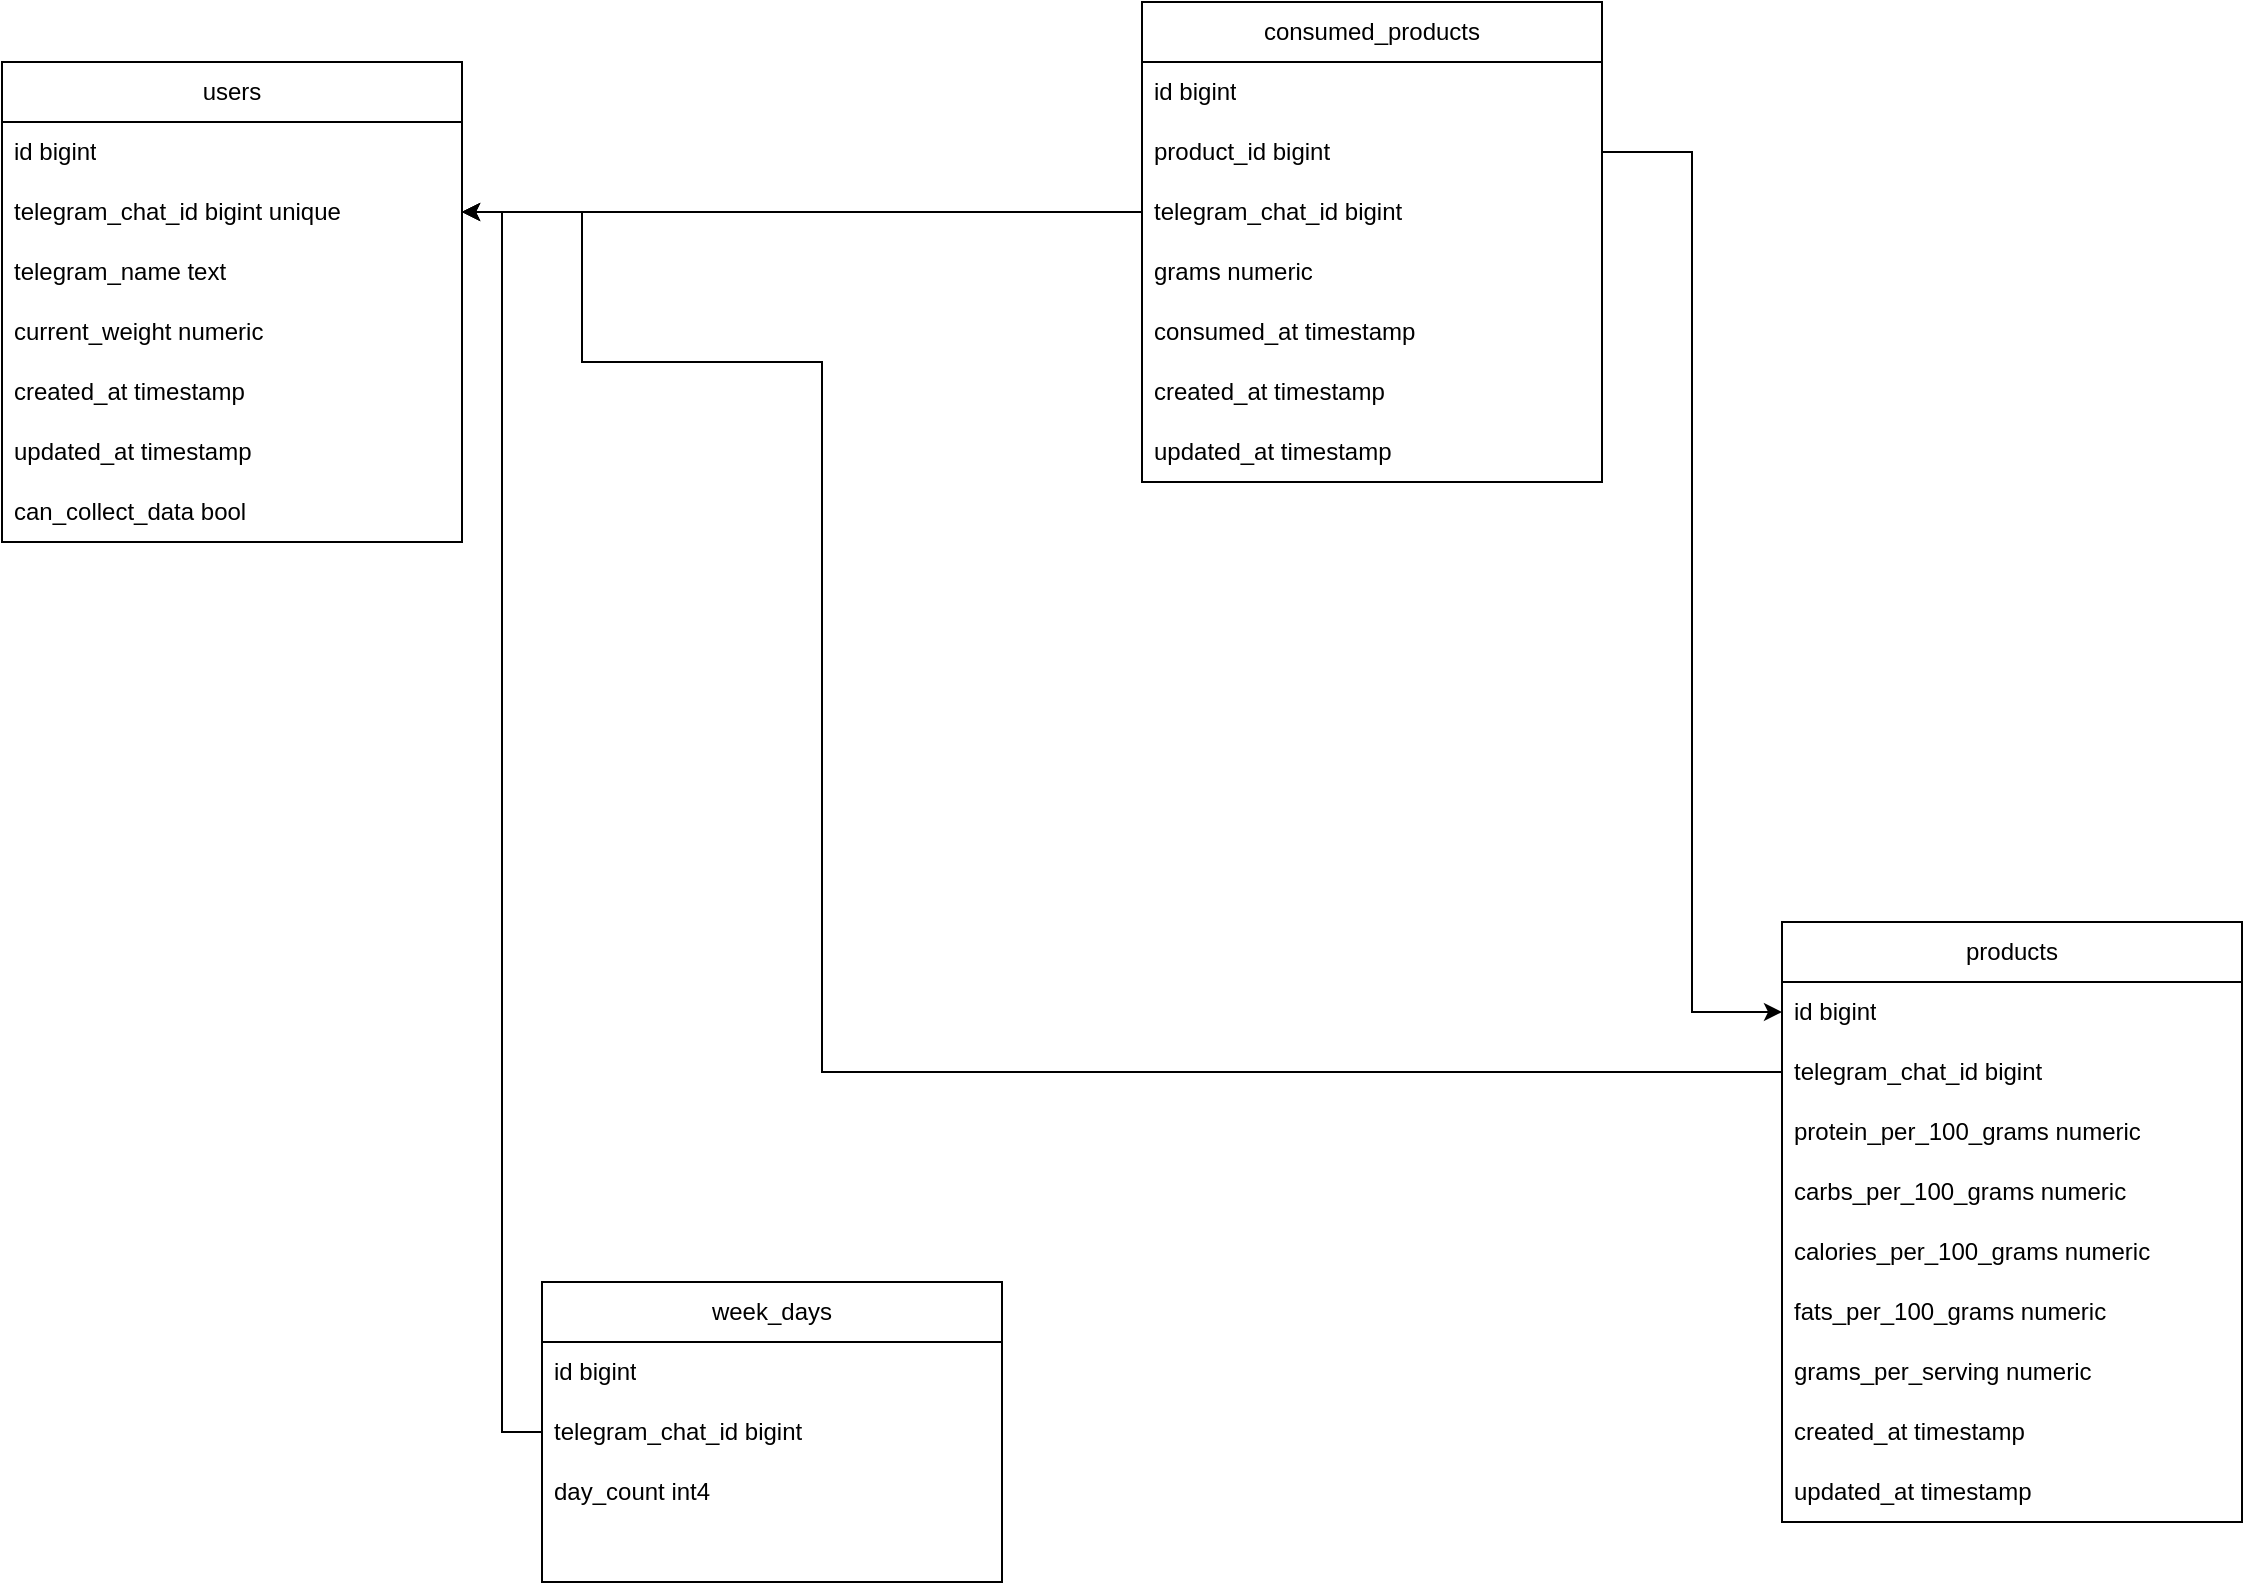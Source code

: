 <mxfile version="24.7.13">
  <diagram name="Page-1" id="Ivih9zk3ot80Wxk8H_gM">
    <mxGraphModel dx="1434" dy="756" grid="1" gridSize="10" guides="1" tooltips="1" connect="1" arrows="1" fold="1" page="1" pageScale="1" pageWidth="850" pageHeight="1100" math="0" shadow="0">
      <root>
        <mxCell id="0" />
        <mxCell id="1" parent="0" />
        <mxCell id="Fcg6hvwoREpVGZOv_03C-1" value="users" style="swimlane;fontStyle=0;childLayout=stackLayout;horizontal=1;startSize=30;horizontalStack=0;resizeParent=1;resizeParentMax=0;resizeLast=0;collapsible=1;marginBottom=0;whiteSpace=wrap;html=1;" vertex="1" parent="1">
          <mxGeometry x="40" y="40" width="230" height="240" as="geometry">
            <mxRectangle x="40" y="30" width="70" height="30" as="alternateBounds" />
          </mxGeometry>
        </mxCell>
        <mxCell id="Fcg6hvwoREpVGZOv_03C-2" value="id bigint" style="text;strokeColor=none;fillColor=none;align=left;verticalAlign=middle;spacingLeft=4;spacingRight=4;overflow=hidden;points=[[0,0.5],[1,0.5]];portConstraint=eastwest;rotatable=0;whiteSpace=wrap;html=1;" vertex="1" parent="Fcg6hvwoREpVGZOv_03C-1">
          <mxGeometry y="30" width="230" height="30" as="geometry" />
        </mxCell>
        <mxCell id="Fcg6hvwoREpVGZOv_03C-3" value="telegram_chat_id bigint unique" style="text;strokeColor=none;fillColor=none;align=left;verticalAlign=middle;spacingLeft=4;spacingRight=4;overflow=hidden;points=[[0,0.5],[1,0.5]];portConstraint=eastwest;rotatable=0;whiteSpace=wrap;html=1;" vertex="1" parent="Fcg6hvwoREpVGZOv_03C-1">
          <mxGeometry y="60" width="230" height="30" as="geometry" />
        </mxCell>
        <mxCell id="Fcg6hvwoREpVGZOv_03C-4" value="telegram_name text" style="text;strokeColor=none;fillColor=none;align=left;verticalAlign=middle;spacingLeft=4;spacingRight=4;overflow=hidden;points=[[0,0.5],[1,0.5]];portConstraint=eastwest;rotatable=0;whiteSpace=wrap;html=1;" vertex="1" parent="Fcg6hvwoREpVGZOv_03C-1">
          <mxGeometry y="90" width="230" height="30" as="geometry" />
        </mxCell>
        <mxCell id="Fcg6hvwoREpVGZOv_03C-12" value="current_weight numeric" style="text;strokeColor=none;fillColor=none;align=left;verticalAlign=middle;spacingLeft=4;spacingRight=4;overflow=hidden;points=[[0,0.5],[1,0.5]];portConstraint=eastwest;rotatable=0;whiteSpace=wrap;html=1;" vertex="1" parent="Fcg6hvwoREpVGZOv_03C-1">
          <mxGeometry y="120" width="230" height="30" as="geometry" />
        </mxCell>
        <mxCell id="Fcg6hvwoREpVGZOv_03C-13" value="created_at timestamp" style="text;strokeColor=none;fillColor=none;align=left;verticalAlign=middle;spacingLeft=4;spacingRight=4;overflow=hidden;points=[[0,0.5],[1,0.5]];portConstraint=eastwest;rotatable=0;whiteSpace=wrap;html=1;" vertex="1" parent="Fcg6hvwoREpVGZOv_03C-1">
          <mxGeometry y="150" width="230" height="30" as="geometry" />
        </mxCell>
        <mxCell id="Fcg6hvwoREpVGZOv_03C-14" value="updated_at timestamp" style="text;strokeColor=none;fillColor=none;align=left;verticalAlign=middle;spacingLeft=4;spacingRight=4;overflow=hidden;points=[[0,0.5],[1,0.5]];portConstraint=eastwest;rotatable=0;whiteSpace=wrap;html=1;" vertex="1" parent="Fcg6hvwoREpVGZOv_03C-1">
          <mxGeometry y="180" width="230" height="30" as="geometry" />
        </mxCell>
        <mxCell id="Fcg6hvwoREpVGZOv_03C-42" value="can_collect_data bool" style="text;strokeColor=none;fillColor=none;align=left;verticalAlign=middle;spacingLeft=4;spacingRight=4;overflow=hidden;points=[[0,0.5],[1,0.5]];portConstraint=eastwest;rotatable=0;whiteSpace=wrap;html=1;" vertex="1" parent="Fcg6hvwoREpVGZOv_03C-1">
          <mxGeometry y="210" width="230" height="30" as="geometry" />
        </mxCell>
        <mxCell id="Fcg6hvwoREpVGZOv_03C-15" value="products" style="swimlane;fontStyle=0;childLayout=stackLayout;horizontal=1;startSize=30;horizontalStack=0;resizeParent=1;resizeParentMax=0;resizeLast=0;collapsible=1;marginBottom=0;whiteSpace=wrap;html=1;" vertex="1" parent="1">
          <mxGeometry x="930" y="470" width="230" height="300" as="geometry">
            <mxRectangle x="40" y="30" width="70" height="30" as="alternateBounds" />
          </mxGeometry>
        </mxCell>
        <mxCell id="Fcg6hvwoREpVGZOv_03C-16" value="id bigint" style="text;strokeColor=none;fillColor=none;align=left;verticalAlign=middle;spacingLeft=4;spacingRight=4;overflow=hidden;points=[[0,0.5],[1,0.5]];portConstraint=eastwest;rotatable=0;whiteSpace=wrap;html=1;" vertex="1" parent="Fcg6hvwoREpVGZOv_03C-15">
          <mxGeometry y="30" width="230" height="30" as="geometry" />
        </mxCell>
        <mxCell id="Fcg6hvwoREpVGZOv_03C-17" value="telegram_chat_id bigint" style="text;strokeColor=none;fillColor=none;align=left;verticalAlign=middle;spacingLeft=4;spacingRight=4;overflow=hidden;points=[[0,0.5],[1,0.5]];portConstraint=eastwest;rotatable=0;whiteSpace=wrap;html=1;" vertex="1" parent="Fcg6hvwoREpVGZOv_03C-15">
          <mxGeometry y="60" width="230" height="30" as="geometry" />
        </mxCell>
        <mxCell id="Fcg6hvwoREpVGZOv_03C-18" value="protein_per_100_grams numeric" style="text;strokeColor=none;fillColor=none;align=left;verticalAlign=middle;spacingLeft=4;spacingRight=4;overflow=hidden;points=[[0,0.5],[1,0.5]];portConstraint=eastwest;rotatable=0;whiteSpace=wrap;html=1;" vertex="1" parent="Fcg6hvwoREpVGZOv_03C-15">
          <mxGeometry y="90" width="230" height="30" as="geometry" />
        </mxCell>
        <mxCell id="Fcg6hvwoREpVGZOv_03C-27" value="carbs_per_100_grams&amp;nbsp;numeric" style="text;strokeColor=none;fillColor=none;align=left;verticalAlign=middle;spacingLeft=4;spacingRight=4;overflow=hidden;points=[[0,0.5],[1,0.5]];portConstraint=eastwest;rotatable=0;whiteSpace=wrap;html=1;" vertex="1" parent="Fcg6hvwoREpVGZOv_03C-15">
          <mxGeometry y="120" width="230" height="30" as="geometry" />
        </mxCell>
        <mxCell id="Fcg6hvwoREpVGZOv_03C-26" value="calories_per_100_grams&amp;nbsp;numeric" style="text;strokeColor=none;fillColor=none;align=left;verticalAlign=middle;spacingLeft=4;spacingRight=4;overflow=hidden;points=[[0,0.5],[1,0.5]];portConstraint=eastwest;rotatable=0;whiteSpace=wrap;html=1;" vertex="1" parent="Fcg6hvwoREpVGZOv_03C-15">
          <mxGeometry y="150" width="230" height="30" as="geometry" />
        </mxCell>
        <mxCell id="Fcg6hvwoREpVGZOv_03C-25" value="fats_per_100_grams&amp;nbsp;numeric" style="text;strokeColor=none;fillColor=none;align=left;verticalAlign=middle;spacingLeft=4;spacingRight=4;overflow=hidden;points=[[0,0.5],[1,0.5]];portConstraint=eastwest;rotatable=0;whiteSpace=wrap;html=1;" vertex="1" parent="Fcg6hvwoREpVGZOv_03C-15">
          <mxGeometry y="180" width="230" height="30" as="geometry" />
        </mxCell>
        <mxCell id="Fcg6hvwoREpVGZOv_03C-19" value="grams_per_serving numeric" style="text;strokeColor=none;fillColor=none;align=left;verticalAlign=middle;spacingLeft=4;spacingRight=4;overflow=hidden;points=[[0,0.5],[1,0.5]];portConstraint=eastwest;rotatable=0;whiteSpace=wrap;html=1;" vertex="1" parent="Fcg6hvwoREpVGZOv_03C-15">
          <mxGeometry y="210" width="230" height="30" as="geometry" />
        </mxCell>
        <mxCell id="Fcg6hvwoREpVGZOv_03C-20" value="created_at timestamp" style="text;strokeColor=none;fillColor=none;align=left;verticalAlign=middle;spacingLeft=4;spacingRight=4;overflow=hidden;points=[[0,0.5],[1,0.5]];portConstraint=eastwest;rotatable=0;whiteSpace=wrap;html=1;" vertex="1" parent="Fcg6hvwoREpVGZOv_03C-15">
          <mxGeometry y="240" width="230" height="30" as="geometry" />
        </mxCell>
        <mxCell id="Fcg6hvwoREpVGZOv_03C-21" value="updated_at timestamp" style="text;strokeColor=none;fillColor=none;align=left;verticalAlign=middle;spacingLeft=4;spacingRight=4;overflow=hidden;points=[[0,0.5],[1,0.5]];portConstraint=eastwest;rotatable=0;whiteSpace=wrap;html=1;" vertex="1" parent="Fcg6hvwoREpVGZOv_03C-15">
          <mxGeometry y="270" width="230" height="30" as="geometry" />
        </mxCell>
        <mxCell id="Fcg6hvwoREpVGZOv_03C-22" style="edgeStyle=orthogonalEdgeStyle;rounded=0;orthogonalLoop=1;jettySize=auto;html=1;entryX=1;entryY=0.5;entryDx=0;entryDy=0;" edge="1" parent="1" source="Fcg6hvwoREpVGZOv_03C-17" target="Fcg6hvwoREpVGZOv_03C-3">
          <mxGeometry relative="1" as="geometry">
            <Array as="points">
              <mxPoint x="450" y="545" />
              <mxPoint x="450" y="190" />
              <mxPoint x="330" y="190" />
              <mxPoint x="330" y="115" />
            </Array>
          </mxGeometry>
        </mxCell>
        <mxCell id="Fcg6hvwoREpVGZOv_03C-28" value="consumed_products" style="swimlane;fontStyle=0;childLayout=stackLayout;horizontal=1;startSize=30;horizontalStack=0;resizeParent=1;resizeParentMax=0;resizeLast=0;collapsible=1;marginBottom=0;whiteSpace=wrap;html=1;" vertex="1" parent="1">
          <mxGeometry x="610" y="10" width="230" height="240" as="geometry">
            <mxRectangle x="40" y="30" width="70" height="30" as="alternateBounds" />
          </mxGeometry>
        </mxCell>
        <mxCell id="Fcg6hvwoREpVGZOv_03C-29" value="id bigint" style="text;strokeColor=none;fillColor=none;align=left;verticalAlign=middle;spacingLeft=4;spacingRight=4;overflow=hidden;points=[[0,0.5],[1,0.5]];portConstraint=eastwest;rotatable=0;whiteSpace=wrap;html=1;" vertex="1" parent="Fcg6hvwoREpVGZOv_03C-28">
          <mxGeometry y="30" width="230" height="30" as="geometry" />
        </mxCell>
        <mxCell id="Fcg6hvwoREpVGZOv_03C-31" value="product_id bigint" style="text;strokeColor=none;fillColor=none;align=left;verticalAlign=middle;spacingLeft=4;spacingRight=4;overflow=hidden;points=[[0,0.5],[1,0.5]];portConstraint=eastwest;rotatable=0;whiteSpace=wrap;html=1;" vertex="1" parent="Fcg6hvwoREpVGZOv_03C-28">
          <mxGeometry y="60" width="230" height="30" as="geometry" />
        </mxCell>
        <mxCell id="Fcg6hvwoREpVGZOv_03C-30" value="telegram_chat_id bigint" style="text;strokeColor=none;fillColor=none;align=left;verticalAlign=middle;spacingLeft=4;spacingRight=4;overflow=hidden;points=[[0,0.5],[1,0.5]];portConstraint=eastwest;rotatable=0;whiteSpace=wrap;html=1;" vertex="1" parent="Fcg6hvwoREpVGZOv_03C-28">
          <mxGeometry y="90" width="230" height="30" as="geometry" />
        </mxCell>
        <mxCell id="Fcg6hvwoREpVGZOv_03C-32" value="grams numeric" style="text;strokeColor=none;fillColor=none;align=left;verticalAlign=middle;spacingLeft=4;spacingRight=4;overflow=hidden;points=[[0,0.5],[1,0.5]];portConstraint=eastwest;rotatable=0;whiteSpace=wrap;html=1;" vertex="1" parent="Fcg6hvwoREpVGZOv_03C-28">
          <mxGeometry y="120" width="230" height="30" as="geometry" />
        </mxCell>
        <mxCell id="Fcg6hvwoREpVGZOv_03C-37" value="consumed_at timestamp" style="text;strokeColor=none;fillColor=none;align=left;verticalAlign=middle;spacingLeft=4;spacingRight=4;overflow=hidden;points=[[0,0.5],[1,0.5]];portConstraint=eastwest;rotatable=0;whiteSpace=wrap;html=1;" vertex="1" parent="Fcg6hvwoREpVGZOv_03C-28">
          <mxGeometry y="150" width="230" height="30" as="geometry" />
        </mxCell>
        <mxCell id="Fcg6hvwoREpVGZOv_03C-33" value="created_at timestamp" style="text;strokeColor=none;fillColor=none;align=left;verticalAlign=middle;spacingLeft=4;spacingRight=4;overflow=hidden;points=[[0,0.5],[1,0.5]];portConstraint=eastwest;rotatable=0;whiteSpace=wrap;html=1;" vertex="1" parent="Fcg6hvwoREpVGZOv_03C-28">
          <mxGeometry y="180" width="230" height="30" as="geometry" />
        </mxCell>
        <mxCell id="Fcg6hvwoREpVGZOv_03C-34" value="updated_at timestamp" style="text;strokeColor=none;fillColor=none;align=left;verticalAlign=middle;spacingLeft=4;spacingRight=4;overflow=hidden;points=[[0,0.5],[1,0.5]];portConstraint=eastwest;rotatable=0;whiteSpace=wrap;html=1;" vertex="1" parent="Fcg6hvwoREpVGZOv_03C-28">
          <mxGeometry y="210" width="230" height="30" as="geometry" />
        </mxCell>
        <mxCell id="Fcg6hvwoREpVGZOv_03C-35" style="edgeStyle=orthogonalEdgeStyle;rounded=0;orthogonalLoop=1;jettySize=auto;html=1;entryX=1;entryY=0.5;entryDx=0;entryDy=0;" edge="1" parent="1" source="Fcg6hvwoREpVGZOv_03C-30" target="Fcg6hvwoREpVGZOv_03C-3">
          <mxGeometry relative="1" as="geometry" />
        </mxCell>
        <mxCell id="Fcg6hvwoREpVGZOv_03C-36" style="edgeStyle=orthogonalEdgeStyle;rounded=0;orthogonalLoop=1;jettySize=auto;html=1;entryX=0;entryY=0.5;entryDx=0;entryDy=0;" edge="1" parent="1" source="Fcg6hvwoREpVGZOv_03C-31" target="Fcg6hvwoREpVGZOv_03C-16">
          <mxGeometry relative="1" as="geometry" />
        </mxCell>
        <mxCell id="Fcg6hvwoREpVGZOv_03C-38" value="week_days" style="swimlane;fontStyle=0;childLayout=stackLayout;horizontal=1;startSize=30;horizontalStack=0;resizeParent=1;resizeParentMax=0;resizeLast=0;collapsible=1;marginBottom=0;whiteSpace=wrap;html=1;" vertex="1" parent="1">
          <mxGeometry x="310" y="650" width="230" height="150" as="geometry" />
        </mxCell>
        <mxCell id="Fcg6hvwoREpVGZOv_03C-39" value="id bigint" style="text;strokeColor=none;fillColor=none;align=left;verticalAlign=middle;spacingLeft=4;spacingRight=4;overflow=hidden;points=[[0,0.5],[1,0.5]];portConstraint=eastwest;rotatable=0;whiteSpace=wrap;html=1;" vertex="1" parent="Fcg6hvwoREpVGZOv_03C-38">
          <mxGeometry y="30" width="230" height="30" as="geometry" />
        </mxCell>
        <mxCell id="Fcg6hvwoREpVGZOv_03C-41" value="telegram_chat_id bigint" style="text;strokeColor=none;fillColor=none;align=left;verticalAlign=middle;spacingLeft=4;spacingRight=4;overflow=hidden;points=[[0,0.5],[1,0.5]];portConstraint=eastwest;rotatable=0;whiteSpace=wrap;html=1;" vertex="1" parent="Fcg6hvwoREpVGZOv_03C-38">
          <mxGeometry y="60" width="230" height="30" as="geometry" />
        </mxCell>
        <mxCell id="Fcg6hvwoREpVGZOv_03C-44" value="day_count int4" style="text;strokeColor=none;fillColor=none;align=left;verticalAlign=middle;spacingLeft=4;spacingRight=4;overflow=hidden;points=[[0,0.5],[1,0.5]];portConstraint=eastwest;rotatable=0;whiteSpace=wrap;html=1;" vertex="1" parent="Fcg6hvwoREpVGZOv_03C-38">
          <mxGeometry y="90" width="230" height="30" as="geometry" />
        </mxCell>
        <mxCell id="Fcg6hvwoREpVGZOv_03C-43" style="text;strokeColor=none;fillColor=none;align=left;verticalAlign=middle;spacingLeft=4;spacingRight=4;overflow=hidden;points=[[0,0.5],[1,0.5]];portConstraint=eastwest;rotatable=0;whiteSpace=wrap;html=1;" vertex="1" parent="Fcg6hvwoREpVGZOv_03C-38">
          <mxGeometry y="120" width="230" height="30" as="geometry" />
        </mxCell>
        <mxCell id="Fcg6hvwoREpVGZOv_03C-45" style="edgeStyle=orthogonalEdgeStyle;rounded=0;orthogonalLoop=1;jettySize=auto;html=1;entryX=1;entryY=0.5;entryDx=0;entryDy=0;" edge="1" parent="1" source="Fcg6hvwoREpVGZOv_03C-41" target="Fcg6hvwoREpVGZOv_03C-3">
          <mxGeometry relative="1" as="geometry" />
        </mxCell>
      </root>
    </mxGraphModel>
  </diagram>
</mxfile>

